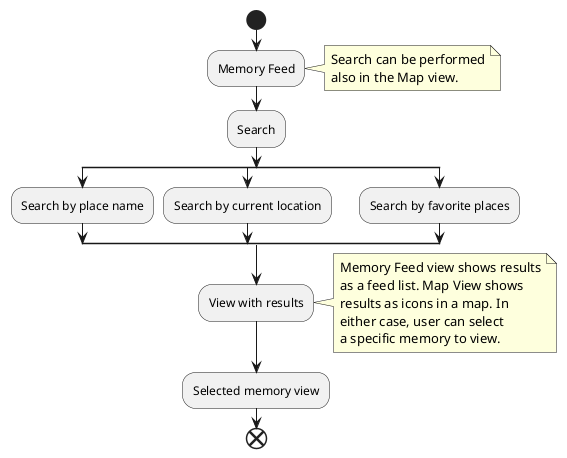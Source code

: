 @startuml Memory search activity diagram
start
:Memory Feed;
note right
  Search can be performed
  also in the Map view.
end note
:Search;
  split
    :Search by place name;
  split again
    :Search by current location;
  split again
    :Search by favorite places;
  endsplit
:View with results;
note right
  Memory Feed view shows results
  as a feed list. Map View shows
  results as icons in a map. In
  either case, user can select
  a specific memory to view.
end note
:Selected memory view;
end
@enduml